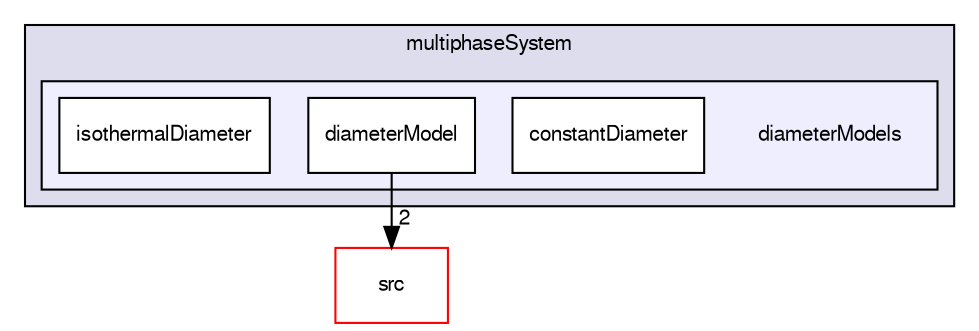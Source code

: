 digraph "applications/solvers/multiphase/multiphaseEulerFoam/multiphaseSystem/diameterModels" {
  bgcolor=transparent;
  compound=true
  node [ fontsize="10", fontname="FreeSans"];
  edge [ labelfontsize="10", labelfontname="FreeSans"];
  subgraph clusterdir_5ab331682799a6f72f6ba0da668fbf39 {
    graph [ bgcolor="#ddddee", pencolor="black", label="multiphaseSystem" fontname="FreeSans", fontsize="10", URL="dir_5ab331682799a6f72f6ba0da668fbf39.html"]
  subgraph clusterdir_d2fa68893773f04e02f4fa5f3ba06996 {
    graph [ bgcolor="#eeeeff", pencolor="black", label="" URL="dir_d2fa68893773f04e02f4fa5f3ba06996.html"];
    dir_d2fa68893773f04e02f4fa5f3ba06996 [shape=plaintext label="diameterModels"];
    dir_3d6f62f63262d134a78bc499dae2023c [shape=box label="constantDiameter" color="black" fillcolor="white" style="filled" URL="dir_3d6f62f63262d134a78bc499dae2023c.html"];
    dir_f2bda626cdbe1685c822e365f02edc18 [shape=box label="diameterModel" color="black" fillcolor="white" style="filled" URL="dir_f2bda626cdbe1685c822e365f02edc18.html"];
    dir_341d0c5c6f1f985bd18980f1c51e11ab [shape=box label="isothermalDiameter" color="black" fillcolor="white" style="filled" URL="dir_341d0c5c6f1f985bd18980f1c51e11ab.html"];
  }
  }
  dir_68267d1309a1af8e8297ef4c3efbcdba [shape=box label="src" color="red" URL="dir_68267d1309a1af8e8297ef4c3efbcdba.html"];
  dir_f2bda626cdbe1685c822e365f02edc18->dir_68267d1309a1af8e8297ef4c3efbcdba [headlabel="2", labeldistance=1.5 headhref="dir_000190_000568.html"];
}
